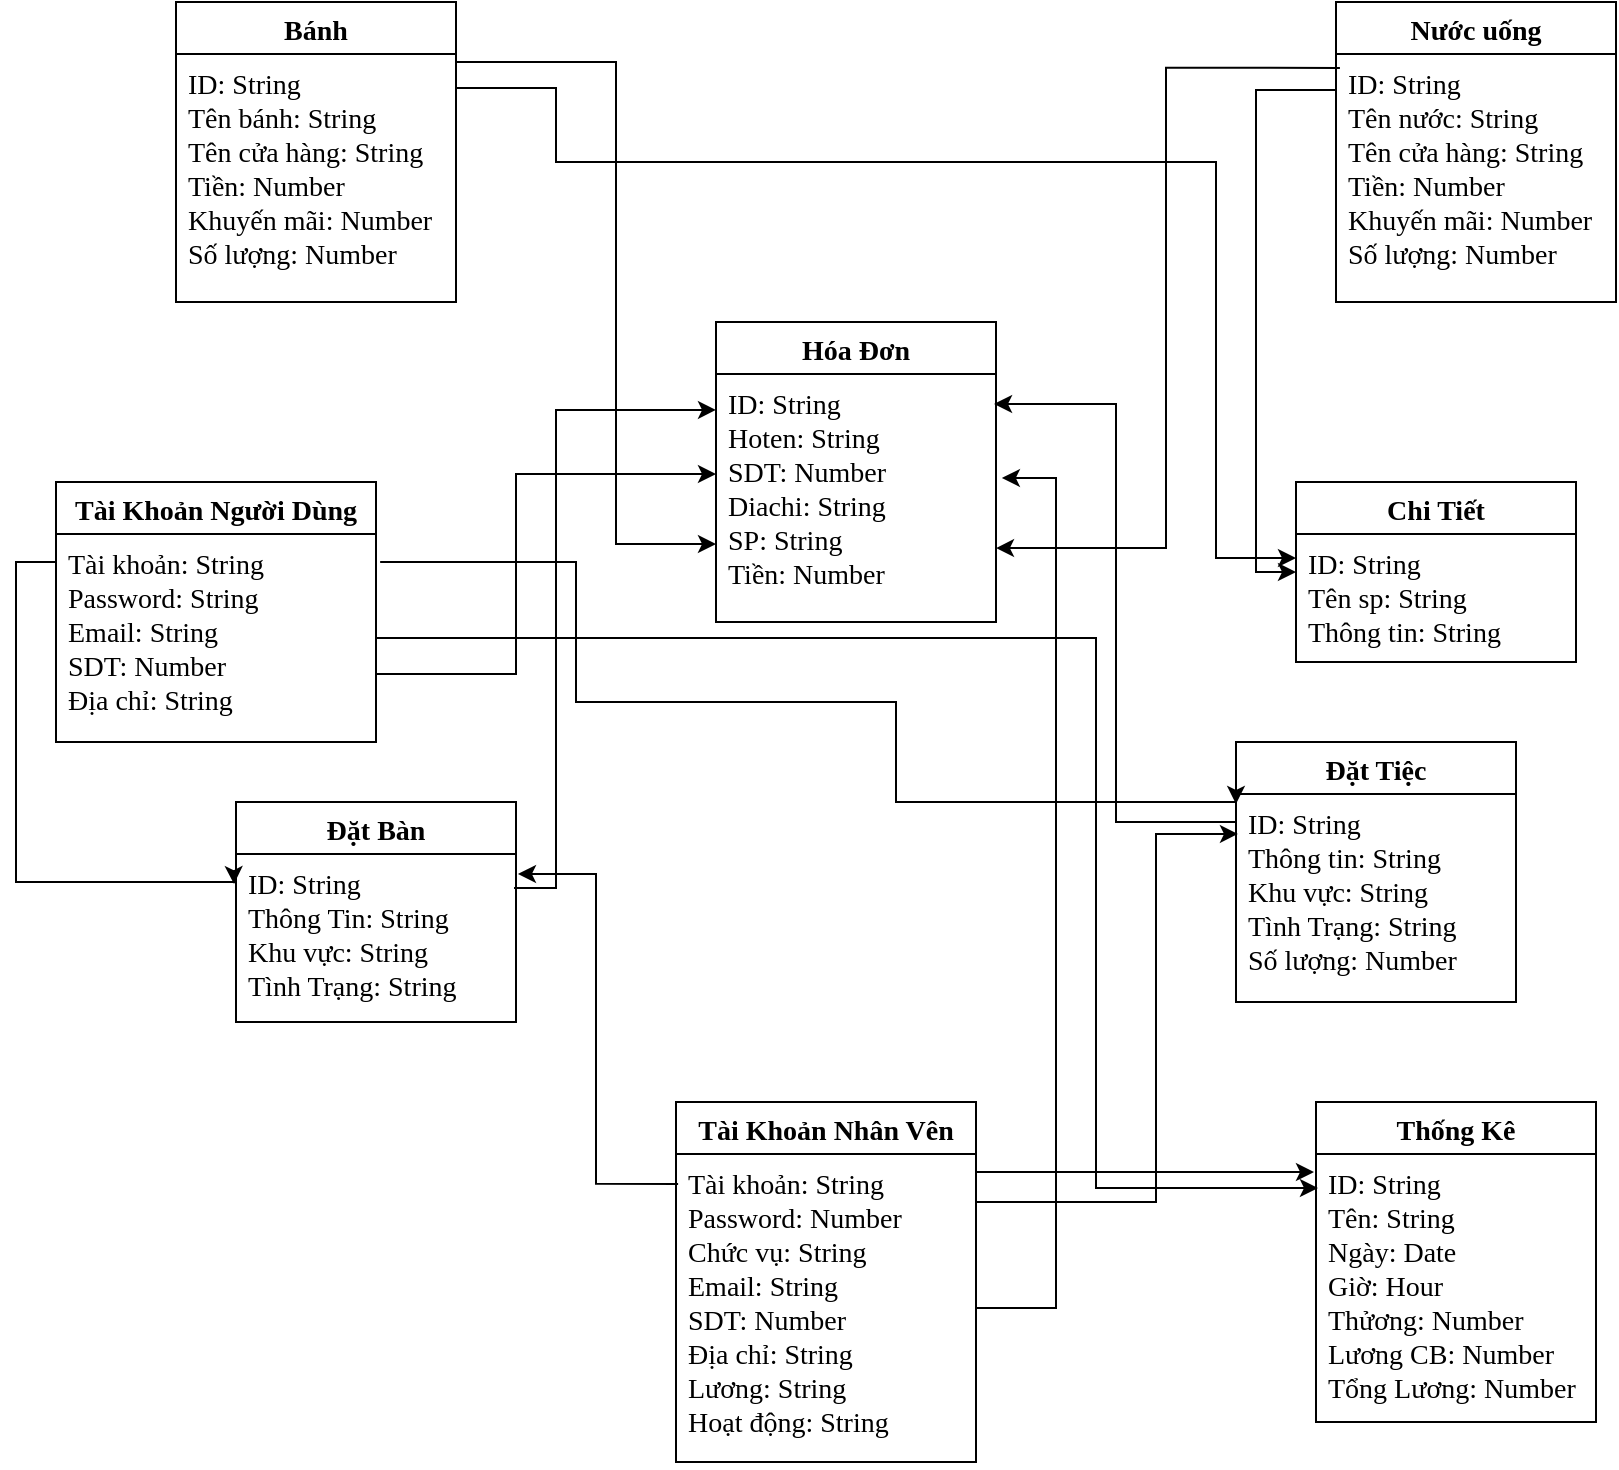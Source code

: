 <mxfile version="13.9.2" type="device"><diagram id="JCZrr_dDgVJUdz57GwtJ" name="Page-1"><mxGraphModel dx="1381" dy="795" grid="1" gridSize="10" guides="1" tooltips="1" connect="1" arrows="1" fold="1" page="1" pageScale="1" pageWidth="850" pageHeight="1100" math="0" shadow="0"><root><mxCell id="0"/><mxCell id="1" parent="0"/><mxCell id="Gb18vCsW6Qa7lWeztkC6-11" value="Bánh" style="swimlane;fontStyle=1;childLayout=stackLayout;horizontal=1;startSize=26;fillColor=none;horizontalStack=0;resizeParent=1;resizeParentMax=0;resizeLast=0;collapsible=1;marginBottom=0;fontSize=14;fontFamily=Times New Roman;align=center;" parent="1" vertex="1"><mxGeometry x="100" y="80" width="140" height="150" as="geometry"/></mxCell><mxCell id="Gb18vCsW6Qa7lWeztkC6-12" value="ID: String&#10;Tên bánh: String&#10;Tên cửa hàng: String&#10;Tiền: Number&#10;Khuyến mãi: Number&#10;Số lượng: Number" style="text;strokeColor=none;fillColor=none;align=left;verticalAlign=top;spacingLeft=4;spacingRight=4;overflow=hidden;rotatable=0;points=[[0,0.5],[1,0.5]];portConstraint=eastwest;fontSize=14;fontFamily=Times New Roman;" parent="Gb18vCsW6Qa7lWeztkC6-11" vertex="1"><mxGeometry y="26" width="140" height="124" as="geometry"/></mxCell><mxCell id="Gb18vCsW6Qa7lWeztkC6-16" value="Nước uống" style="swimlane;fontStyle=1;childLayout=stackLayout;horizontal=1;startSize=26;fillColor=none;horizontalStack=0;resizeParent=1;resizeParentMax=0;resizeLast=0;collapsible=1;marginBottom=0;fontFamily=Times New Roman;fontSize=14;align=center;" parent="1" vertex="1"><mxGeometry x="680" y="80" width="140" height="150" as="geometry"/></mxCell><mxCell id="Gb18vCsW6Qa7lWeztkC6-17" value="ID: String&#10;Tên nước: String&#10;Tên cửa hàng: String&#10;Tiền: Number&#10;Khuyến mãi: Number&#10;Số lượng: Number" style="text;strokeColor=none;fillColor=none;align=left;verticalAlign=top;spacingLeft=4;spacingRight=4;overflow=hidden;rotatable=0;points=[[0,0.5],[1,0.5]];portConstraint=eastwest;fontFamily=Times New Roman;fontSize=14;" parent="Gb18vCsW6Qa7lWeztkC6-16" vertex="1"><mxGeometry y="26" width="140" height="124" as="geometry"/></mxCell><mxCell id="Gb18vCsW6Qa7lWeztkC6-63" style="edgeStyle=orthogonalEdgeStyle;rounded=0;orthogonalLoop=1;jettySize=auto;html=1;fontFamily=Times New Roman;fontSize=14;exitX=1;exitY=0.123;exitDx=0;exitDy=0;exitPerimeter=0;" parent="1" source="Gb18vCsW6Qa7lWeztkC6-26" edge="1"><mxGeometry relative="1" as="geometry"><mxPoint x="669" y="665" as="targetPoint"/><Array as="points"><mxPoint x="669" y="665"/></Array></mxGeometry></mxCell><mxCell id="Gb18vCsW6Qa7lWeztkC6-25" value="Tài Khoản Nhân Vên" style="swimlane;fontStyle=1;childLayout=stackLayout;horizontal=1;startSize=26;fillColor=none;horizontalStack=0;resizeParent=1;resizeParentMax=0;resizeLast=0;collapsible=1;marginBottom=0;fontFamily=Times New Roman;fontSize=14;align=center;" parent="1" vertex="1"><mxGeometry x="350" y="630" width="150" height="180" as="geometry"/></mxCell><mxCell id="Gb18vCsW6Qa7lWeztkC6-26" value="Tài khoản: String&#10;Password: Number&#10;Chức vụ: String&#10;Email: String&#10;SDT: Number&#10;Địa chỉ: String&#10;Lương: String&#10;Hoạt động: String" style="text;strokeColor=none;fillColor=none;align=left;verticalAlign=top;spacingLeft=4;spacingRight=4;overflow=hidden;rotatable=0;points=[[0,0.5],[1,0.5]];portConstraint=eastwest;fontFamily=Times New Roman;fontSize=14;" parent="Gb18vCsW6Qa7lWeztkC6-25" vertex="1"><mxGeometry y="26" width="150" height="154" as="geometry"/></mxCell><mxCell id="Gb18vCsW6Qa7lWeztkC6-29" value="Tài Khoản Người Dùng" style="swimlane;fontStyle=1;childLayout=stackLayout;horizontal=1;startSize=26;fillColor=none;horizontalStack=0;resizeParent=1;resizeParentMax=0;resizeLast=0;collapsible=1;marginBottom=0;fontFamily=Times New Roman;fontSize=14;align=center;" parent="1" vertex="1"><mxGeometry x="40" y="320" width="160" height="130" as="geometry"/></mxCell><mxCell id="Gb18vCsW6Qa7lWeztkC6-30" value="Tài khoản: String&#10;Password: String&#10;Email: String&#10;SDT: Number&#10;Địa chỉ: String" style="text;strokeColor=none;fillColor=none;align=left;verticalAlign=top;spacingLeft=4;spacingRight=4;overflow=hidden;rotatable=0;points=[[0,0.5],[1,0.5]];portConstraint=eastwest;fontFamily=Times New Roman;fontSize=14;" parent="Gb18vCsW6Qa7lWeztkC6-29" vertex="1"><mxGeometry y="26" width="160" height="104" as="geometry"/></mxCell><mxCell id="Gb18vCsW6Qa7lWeztkC6-62" style="edgeStyle=orthogonalEdgeStyle;rounded=0;orthogonalLoop=1;jettySize=auto;html=1;fontFamily=Times New Roman;fontSize=14;entryX=0;entryY=0.145;entryDx=0;entryDy=0;entryPerimeter=0;exitX=0.993;exitY=0.202;exitDx=0;exitDy=0;exitPerimeter=0;" parent="1" source="Gb18vCsW6Qa7lWeztkC6-36" target="Gb18vCsW6Qa7lWeztkC6-50" edge="1"><mxGeometry relative="1" as="geometry"><mxPoint x="360" y="284" as="targetPoint"/><Array as="points"><mxPoint x="290" y="523"/><mxPoint x="290" y="284"/></Array></mxGeometry></mxCell><mxCell id="Gb18vCsW6Qa7lWeztkC6-33" value="Đặt Bàn" style="swimlane;fontStyle=1;childLayout=stackLayout;horizontal=1;startSize=26;fillColor=none;horizontalStack=0;resizeParent=1;resizeParentMax=0;resizeLast=0;collapsible=1;marginBottom=0;fontFamily=Times New Roman;fontSize=14;align=center;" parent="1" vertex="1"><mxGeometry x="130" y="480" width="140" height="110" as="geometry"/></mxCell><mxCell id="Gb18vCsW6Qa7lWeztkC6-36" value="ID: String&#10;Thông Tin: String&#10;Khu vực: String&#10;Tình Trạng: String" style="text;strokeColor=none;fillColor=none;align=left;verticalAlign=top;spacingLeft=4;spacingRight=4;overflow=hidden;rotatable=0;points=[[0,0.5],[1,0.5]];portConstraint=eastwest;fontFamily=Times New Roman;fontSize=14;" parent="Gb18vCsW6Qa7lWeztkC6-33" vertex="1"><mxGeometry y="26" width="140" height="84" as="geometry"/></mxCell><mxCell id="Gb18vCsW6Qa7lWeztkC6-37" value="Đặt Tiệc" style="swimlane;fontStyle=1;childLayout=stackLayout;horizontal=1;startSize=26;fillColor=none;horizontalStack=0;resizeParent=1;resizeParentMax=0;resizeLast=0;collapsible=1;marginBottom=0;fontFamily=Times New Roman;fontSize=14;align=center;" parent="1" vertex="1"><mxGeometry x="630" y="450" width="140" height="130" as="geometry"/></mxCell><mxCell id="Gb18vCsW6Qa7lWeztkC6-40" value="ID: String&#10;Thông tin: String&#10;Khu vực: String&#10;Tình Trạng: String&#10;Số lượng: Number" style="text;strokeColor=none;fillColor=none;align=left;verticalAlign=top;spacingLeft=4;spacingRight=4;overflow=hidden;rotatable=0;points=[[0,0.5],[1,0.5]];portConstraint=eastwest;fontFamily=Times New Roman;fontSize=14;" parent="Gb18vCsW6Qa7lWeztkC6-37" vertex="1"><mxGeometry y="26" width="140" height="104" as="geometry"/></mxCell><mxCell id="Gb18vCsW6Qa7lWeztkC6-41" value="Chi Tiết" style="swimlane;fontStyle=1;childLayout=stackLayout;horizontal=1;startSize=26;fillColor=none;horizontalStack=0;resizeParent=1;resizeParentMax=0;resizeLast=0;collapsible=1;marginBottom=0;fontFamily=Times New Roman;fontSize=14;align=center;" parent="1" vertex="1"><mxGeometry x="660" y="320" width="140" height="90" as="geometry"/></mxCell><mxCell id="Gb18vCsW6Qa7lWeztkC6-42" value="ID: String&#10;Tên sp: String&#10;Thông tin: String" style="text;strokeColor=none;fillColor=none;align=left;verticalAlign=top;spacingLeft=4;spacingRight=4;overflow=hidden;rotatable=0;points=[[0,0.5],[1,0.5]];portConstraint=eastwest;fontFamily=Times New Roman;fontSize=14;" parent="Gb18vCsW6Qa7lWeztkC6-41" vertex="1"><mxGeometry y="26" width="140" height="64" as="geometry"/></mxCell><mxCell id="Gb18vCsW6Qa7lWeztkC6-45" value="Thống Kê" style="swimlane;fontStyle=1;childLayout=stackLayout;horizontal=1;startSize=26;fillColor=none;horizontalStack=0;resizeParent=1;resizeParentMax=0;resizeLast=0;collapsible=1;marginBottom=0;fontFamily=Times New Roman;fontSize=14;align=center;" parent="1" vertex="1"><mxGeometry x="670" y="630" width="140" height="160" as="geometry"/></mxCell><mxCell id="Gb18vCsW6Qa7lWeztkC6-46" value="ID: String&#10;Tên: String&#10;Ngày: Date&#10;Giờ: Hour&#10;Thửơng: Number&#10;Lương CB: Number&#10;Tổng Lương: Number" style="text;strokeColor=none;fillColor=none;align=left;verticalAlign=top;spacingLeft=4;spacingRight=4;overflow=hidden;rotatable=0;points=[[0,0.5],[1,0.5]];portConstraint=eastwest;fontFamily=Times New Roman;fontSize=14;" parent="Gb18vCsW6Qa7lWeztkC6-45" vertex="1"><mxGeometry y="26" width="140" height="134" as="geometry"/></mxCell><mxCell id="Gb18vCsW6Qa7lWeztkC6-49" value="Hóa Đơn" style="swimlane;fontStyle=1;childLayout=stackLayout;horizontal=1;startSize=26;fillColor=none;horizontalStack=0;resizeParent=1;resizeParentMax=0;resizeLast=0;collapsible=1;marginBottom=0;fontFamily=Times New Roman;fontSize=14;align=center;" parent="1" vertex="1"><mxGeometry x="370" y="240" width="140" height="150" as="geometry"/></mxCell><mxCell id="Gb18vCsW6Qa7lWeztkC6-50" value="ID: String&#10;Hoten: String&#10;SDT: Number&#10;Diachi: String&#10;SP: String&#10;Tiền: Number" style="text;strokeColor=none;fillColor=none;align=left;verticalAlign=top;spacingLeft=4;spacingRight=4;overflow=hidden;rotatable=0;points=[[0,0.5],[1,0.5]];portConstraint=eastwest;fontFamily=Times New Roman;fontSize=14;" parent="Gb18vCsW6Qa7lWeztkC6-49" vertex="1"><mxGeometry y="26" width="140" height="124" as="geometry"/></mxCell><mxCell id="Gb18vCsW6Qa7lWeztkC6-54" style="edgeStyle=orthogonalEdgeStyle;rounded=0;orthogonalLoop=1;jettySize=auto;html=1;fontFamily=Times New Roman;fontSize=14;" parent="1" edge="1"><mxGeometry relative="1" as="geometry"><mxPoint x="240" y="110" as="sourcePoint"/><mxPoint x="370" y="351" as="targetPoint"/><Array as="points"><mxPoint x="320" y="110"/><mxPoint x="320" y="351"/></Array></mxGeometry></mxCell><mxCell id="Gb18vCsW6Qa7lWeztkC6-55" style="edgeStyle=orthogonalEdgeStyle;rounded=0;orthogonalLoop=1;jettySize=auto;html=1;entryX=1;entryY=0.702;entryDx=0;entryDy=0;entryPerimeter=0;fontFamily=Times New Roman;fontSize=14;exitX=0.014;exitY=0.056;exitDx=0;exitDy=0;exitPerimeter=0;" parent="1" source="Gb18vCsW6Qa7lWeztkC6-17" target="Gb18vCsW6Qa7lWeztkC6-50" edge="1"><mxGeometry relative="1" as="geometry"/></mxCell><mxCell id="Gb18vCsW6Qa7lWeztkC6-56" style="edgeStyle=orthogonalEdgeStyle;rounded=0;orthogonalLoop=1;jettySize=auto;html=1;entryX=0;entryY=0.5;entryDx=0;entryDy=0;fontFamily=Times New Roman;fontSize=14;exitX=0;exitY=0.145;exitDx=0;exitDy=0;exitPerimeter=0;" parent="1" source="Gb18vCsW6Qa7lWeztkC6-17" target="Gb18vCsW6Qa7lWeztkC6-41" edge="1"><mxGeometry relative="1" as="geometry"><Array as="points"><mxPoint x="640" y="124"/><mxPoint x="640" y="365"/></Array></mxGeometry></mxCell><mxCell id="Gb18vCsW6Qa7lWeztkC6-58" style="edgeStyle=orthogonalEdgeStyle;rounded=0;orthogonalLoop=1;jettySize=auto;html=1;fontFamily=Times New Roman;fontSize=14;" parent="1" edge="1"><mxGeometry relative="1" as="geometry"><mxPoint x="240" y="123" as="sourcePoint"/><mxPoint x="660" y="358" as="targetPoint"/><Array as="points"><mxPoint x="290" y="123"/><mxPoint x="290" y="160"/><mxPoint x="620" y="160"/><mxPoint x="620" y="358"/></Array></mxGeometry></mxCell><mxCell id="Gb18vCsW6Qa7lWeztkC6-60" style="edgeStyle=orthogonalEdgeStyle;rounded=0;orthogonalLoop=1;jettySize=auto;html=1;fontFamily=Times New Roman;fontSize=14;" parent="1" edge="1"><mxGeometry relative="1" as="geometry"><mxPoint x="200" y="416" as="sourcePoint"/><mxPoint x="370" y="316" as="targetPoint"/><Array as="points"><mxPoint x="270" y="416"/><mxPoint x="270" y="316"/></Array></mxGeometry></mxCell><mxCell id="Gb18vCsW6Qa7lWeztkC6-61" style="edgeStyle=orthogonalEdgeStyle;rounded=0;orthogonalLoop=1;jettySize=auto;html=1;entryX=0.993;entryY=0.121;entryDx=0;entryDy=0;entryPerimeter=0;fontFamily=Times New Roman;fontSize=14;" parent="1" source="Gb18vCsW6Qa7lWeztkC6-40" target="Gb18vCsW6Qa7lWeztkC6-50" edge="1"><mxGeometry relative="1" as="geometry"><Array as="points"><mxPoint x="570" y="490"/><mxPoint x="570" y="281"/></Array></mxGeometry></mxCell><mxCell id="CRbuKpG025dydRmsWnjX-2" style="edgeStyle=orthogonalEdgeStyle;rounded=0;orthogonalLoop=1;jettySize=auto;html=1;entryX=1.021;entryY=0.419;entryDx=0;entryDy=0;entryPerimeter=0;" edge="1" parent="1" source="Gb18vCsW6Qa7lWeztkC6-26" target="Gb18vCsW6Qa7lWeztkC6-50"><mxGeometry relative="1" as="geometry"><Array as="points"><mxPoint x="540" y="733"/><mxPoint x="540" y="318"/></Array></mxGeometry></mxCell><mxCell id="CRbuKpG025dydRmsWnjX-3" style="edgeStyle=orthogonalEdgeStyle;rounded=0;orthogonalLoop=1;jettySize=auto;html=1;entryX=0.007;entryY=0.127;entryDx=0;entryDy=0;entryPerimeter=0;" edge="1" parent="1" source="Gb18vCsW6Qa7lWeztkC6-30" target="Gb18vCsW6Qa7lWeztkC6-46"><mxGeometry relative="1" as="geometry"><Array as="points"><mxPoint x="560" y="398"/><mxPoint x="560" y="673"/></Array></mxGeometry></mxCell><mxCell id="CRbuKpG025dydRmsWnjX-4" style="edgeStyle=orthogonalEdgeStyle;rounded=0;orthogonalLoop=1;jettySize=auto;html=1;entryX=1.007;entryY=0.119;entryDx=0;entryDy=0;entryPerimeter=0;exitX=0.007;exitY=0.097;exitDx=0;exitDy=0;exitPerimeter=0;" edge="1" parent="1" source="Gb18vCsW6Qa7lWeztkC6-26" target="Gb18vCsW6Qa7lWeztkC6-36"><mxGeometry relative="1" as="geometry"/></mxCell><mxCell id="CRbuKpG025dydRmsWnjX-5" style="edgeStyle=orthogonalEdgeStyle;rounded=0;orthogonalLoop=1;jettySize=auto;html=1;entryX=-0.007;entryY=0.179;entryDx=0;entryDy=0;entryPerimeter=0;" edge="1" parent="1" source="Gb18vCsW6Qa7lWeztkC6-30" target="Gb18vCsW6Qa7lWeztkC6-36"><mxGeometry relative="1" as="geometry"><mxPoint x="120" y="520" as="targetPoint"/><Array as="points"><mxPoint x="20" y="360"/><mxPoint x="20" y="520"/></Array></mxGeometry></mxCell><mxCell id="CRbuKpG025dydRmsWnjX-6" style="edgeStyle=orthogonalEdgeStyle;rounded=0;orthogonalLoop=1;jettySize=auto;html=1;entryX=0.007;entryY=0.192;entryDx=0;entryDy=0;entryPerimeter=0;" edge="1" parent="1" target="Gb18vCsW6Qa7lWeztkC6-40"><mxGeometry relative="1" as="geometry"><mxPoint x="500" y="680" as="sourcePoint"/><Array as="points"><mxPoint x="590" y="680"/><mxPoint x="590" y="496"/></Array></mxGeometry></mxCell><mxCell id="CRbuKpG025dydRmsWnjX-7" style="edgeStyle=orthogonalEdgeStyle;rounded=0;orthogonalLoop=1;jettySize=auto;html=1;exitX=1.013;exitY=0.135;exitDx=0;exitDy=0;exitPerimeter=0;" edge="1" parent="1" source="Gb18vCsW6Qa7lWeztkC6-30"><mxGeometry relative="1" as="geometry"><mxPoint x="630" y="481" as="targetPoint"/><Array as="points"><mxPoint x="300" y="360"/><mxPoint x="300" y="430"/><mxPoint x="460" y="430"/><mxPoint x="460" y="480"/></Array></mxGeometry></mxCell></root></mxGraphModel></diagram></mxfile>